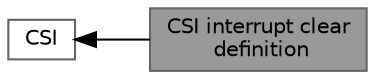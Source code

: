 digraph "CSI interrupt clear definition"
{
 // LATEX_PDF_SIZE
  bgcolor="transparent";
  edge [fontname=Helvetica,fontsize=10,labelfontname=Helvetica,labelfontsize=10];
  node [fontname=Helvetica,fontsize=10,shape=box,height=0.2,width=0.4];
  rankdir=LR;
  Node2 [label="CSI",height=0.2,width=0.4,color="grey40", fillcolor="white", style="filled",URL="$group___c_s_i.html",tooltip=" "];
  Node1 [label="CSI interrupt clear\l definition",height=0.2,width=0.4,color="gray40", fillcolor="grey60", style="filled", fontcolor="black",tooltip=" "];
  Node2->Node1 [shape=plaintext, dir="back", style="solid"];
}
